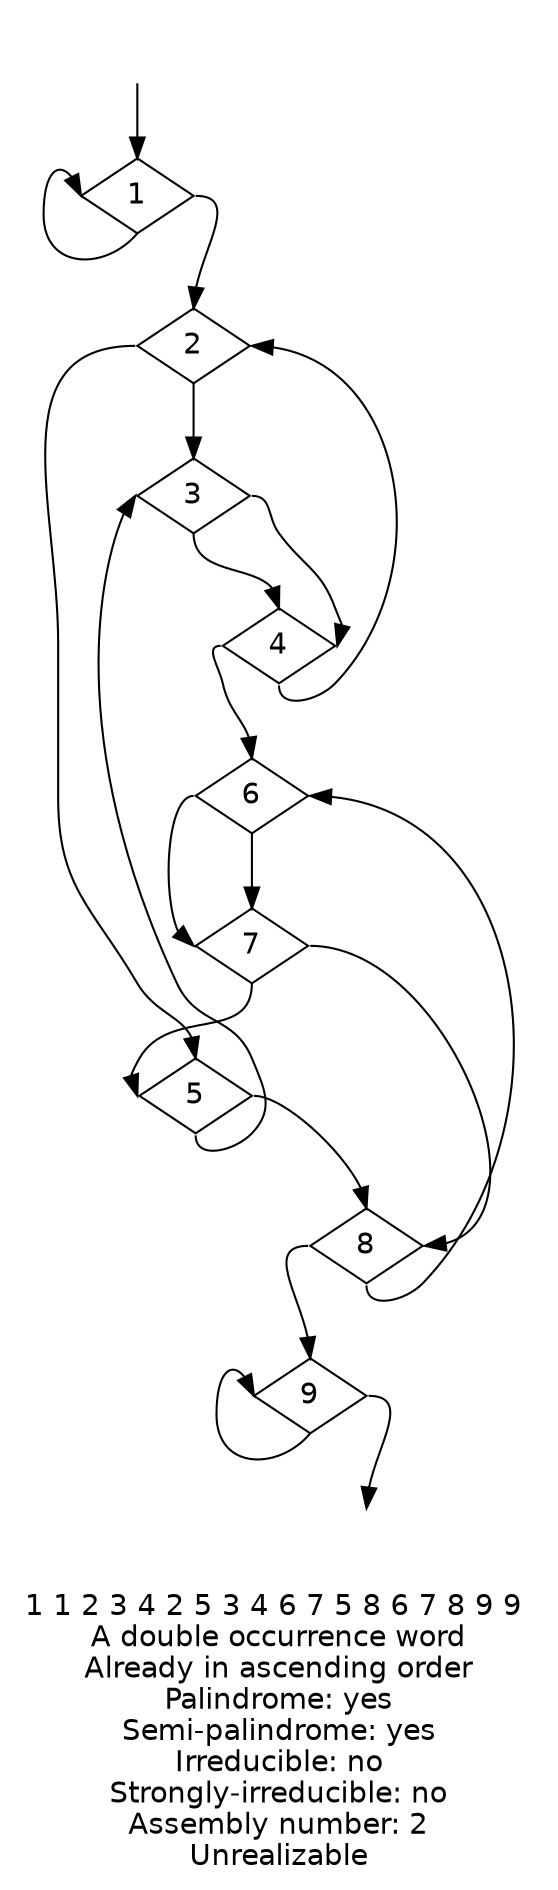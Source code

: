 digraph {
fontname="Helvetica"
node [fontname="Helvetica"]
node [shape=diamond]
label="1 1 2 3 4 2 5 3 4 6 7 5 8 6 7 8 9 9 \nA double occurrence word\nAlready in ascending order\nPalindrome: yes\nSemi-palindrome: yes\nIrreducible: no\nStrongly-irreducible: no\nAssembly number: 2\nUnrealizable\n"
a [style="invis"]
b [style="invis"]
a:s -> 1:n
1:s -> 1:w
1:e -> 2:n
2:s -> 3:n
3:s -> 4:n
4:s -> 2:e
2:w -> 5:n
5:s -> 3:w
3:e -> 4:e
4:w -> 6:n
6:s -> 7:n
7:s -> 5:w
5:e -> 8:n
8:s -> 6:e
6:w -> 7:w
7:e -> 8:e
8:w -> 9:n
9:s -> 9:w
9:e -> b:n
}
